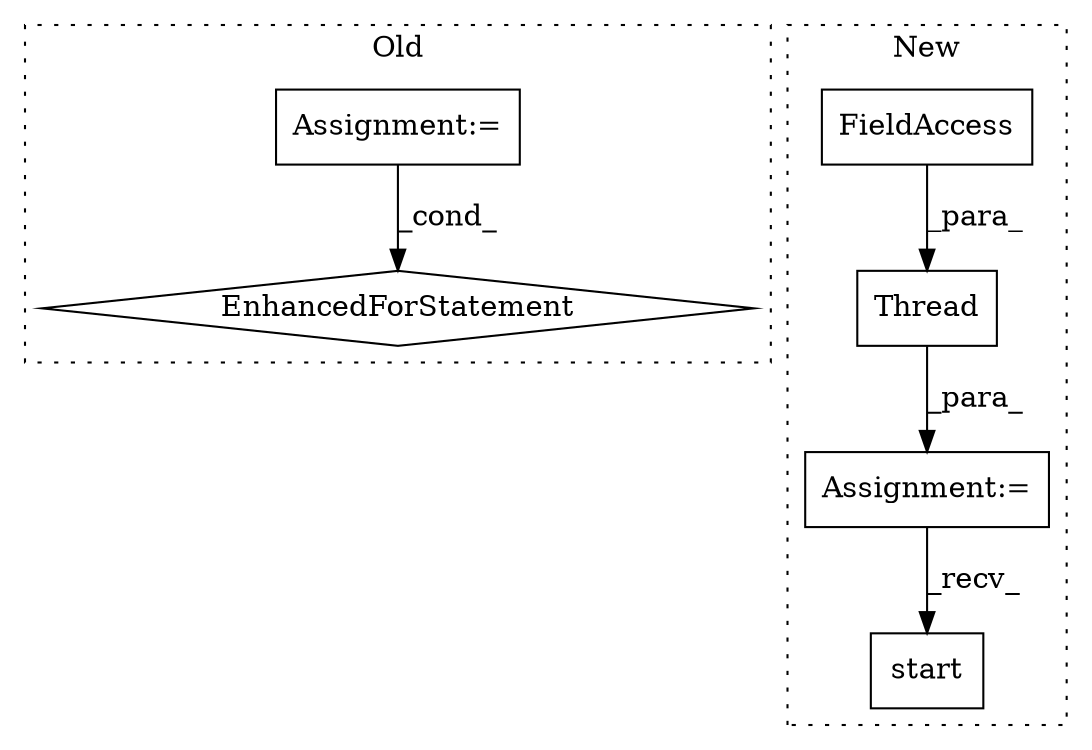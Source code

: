 digraph G {
subgraph cluster0 {
1 [label="EnhancedForStatement" a="70" s="2709,2812" l="69,2" shape="diamond"];
4 [label="Assignment:=" a="7" s="2709,2812" l="69,2" shape="box"];
label = "Old";
style="dotted";
}
subgraph cluster1 {
2 [label="Thread" a="32" s="3317,3334" l="7,1" shape="box"];
3 [label="start" a="32" s="3359" l="7" shape="box"];
5 [label="Assignment:=" a="7" s="3306" l="1" shape="box"];
6 [label="FieldAccess" a="22" s="3324" l="10" shape="box"];
label = "New";
style="dotted";
}
2 -> 5 [label="_para_"];
4 -> 1 [label="_cond_"];
5 -> 3 [label="_recv_"];
6 -> 2 [label="_para_"];
}
